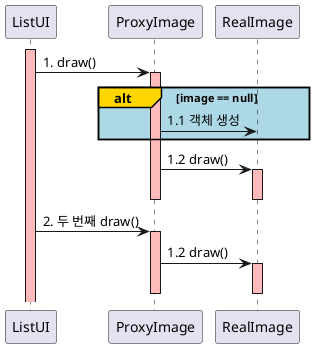 @startuml
'https://plantuml.com/sequence-diagram

participant ListUI

activate ListUI #FFBBBB

ListUI -> ProxyImage : 1. draw()
activate ProxyImage #FFBBBB
alt#Gold #LightBlue image == null
    ProxyImage -> RealImage: 1.1 객체 생성
end
ProxyImage -> RealImage: 1.2 draw()
activate RealImage #FFBBBB
deactivate RealImage
deactivate ProxyImage

ListUI -> ProxyImage : 2. 두 번째 draw()
activate ProxyImage #FFBBBB
ProxyImage -> RealImage: 1.2 draw()
activate RealImage #FFBBBB
deactivate ProxyImage
deactivate RealImage
@enduml